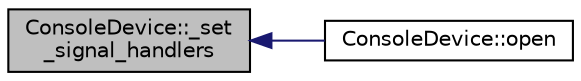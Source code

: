 digraph "ConsoleDevice::_set_signal_handlers"
{
 // INTERACTIVE_SVG=YES
  edge [fontname="Helvetica",fontsize="10",labelfontname="Helvetica",labelfontsize="10"];
  node [fontname="Helvetica",fontsize="10",shape=record];
  rankdir="LR";
  Node1 [label="ConsoleDevice::_set\l_signal_handlers",height=0.2,width=0.4,color="black", fillcolor="grey75", style="filled", fontcolor="black"];
  Node1 -> Node2 [dir="back",color="midnightblue",fontsize="10",style="solid",fontname="Helvetica"];
  Node2 [label="ConsoleDevice::open",height=0.2,width=0.4,color="black", fillcolor="white", style="filled",URL="$classConsoleDevice.html#acd8e24be32fc4a62aba741252d9263f6"];
}
